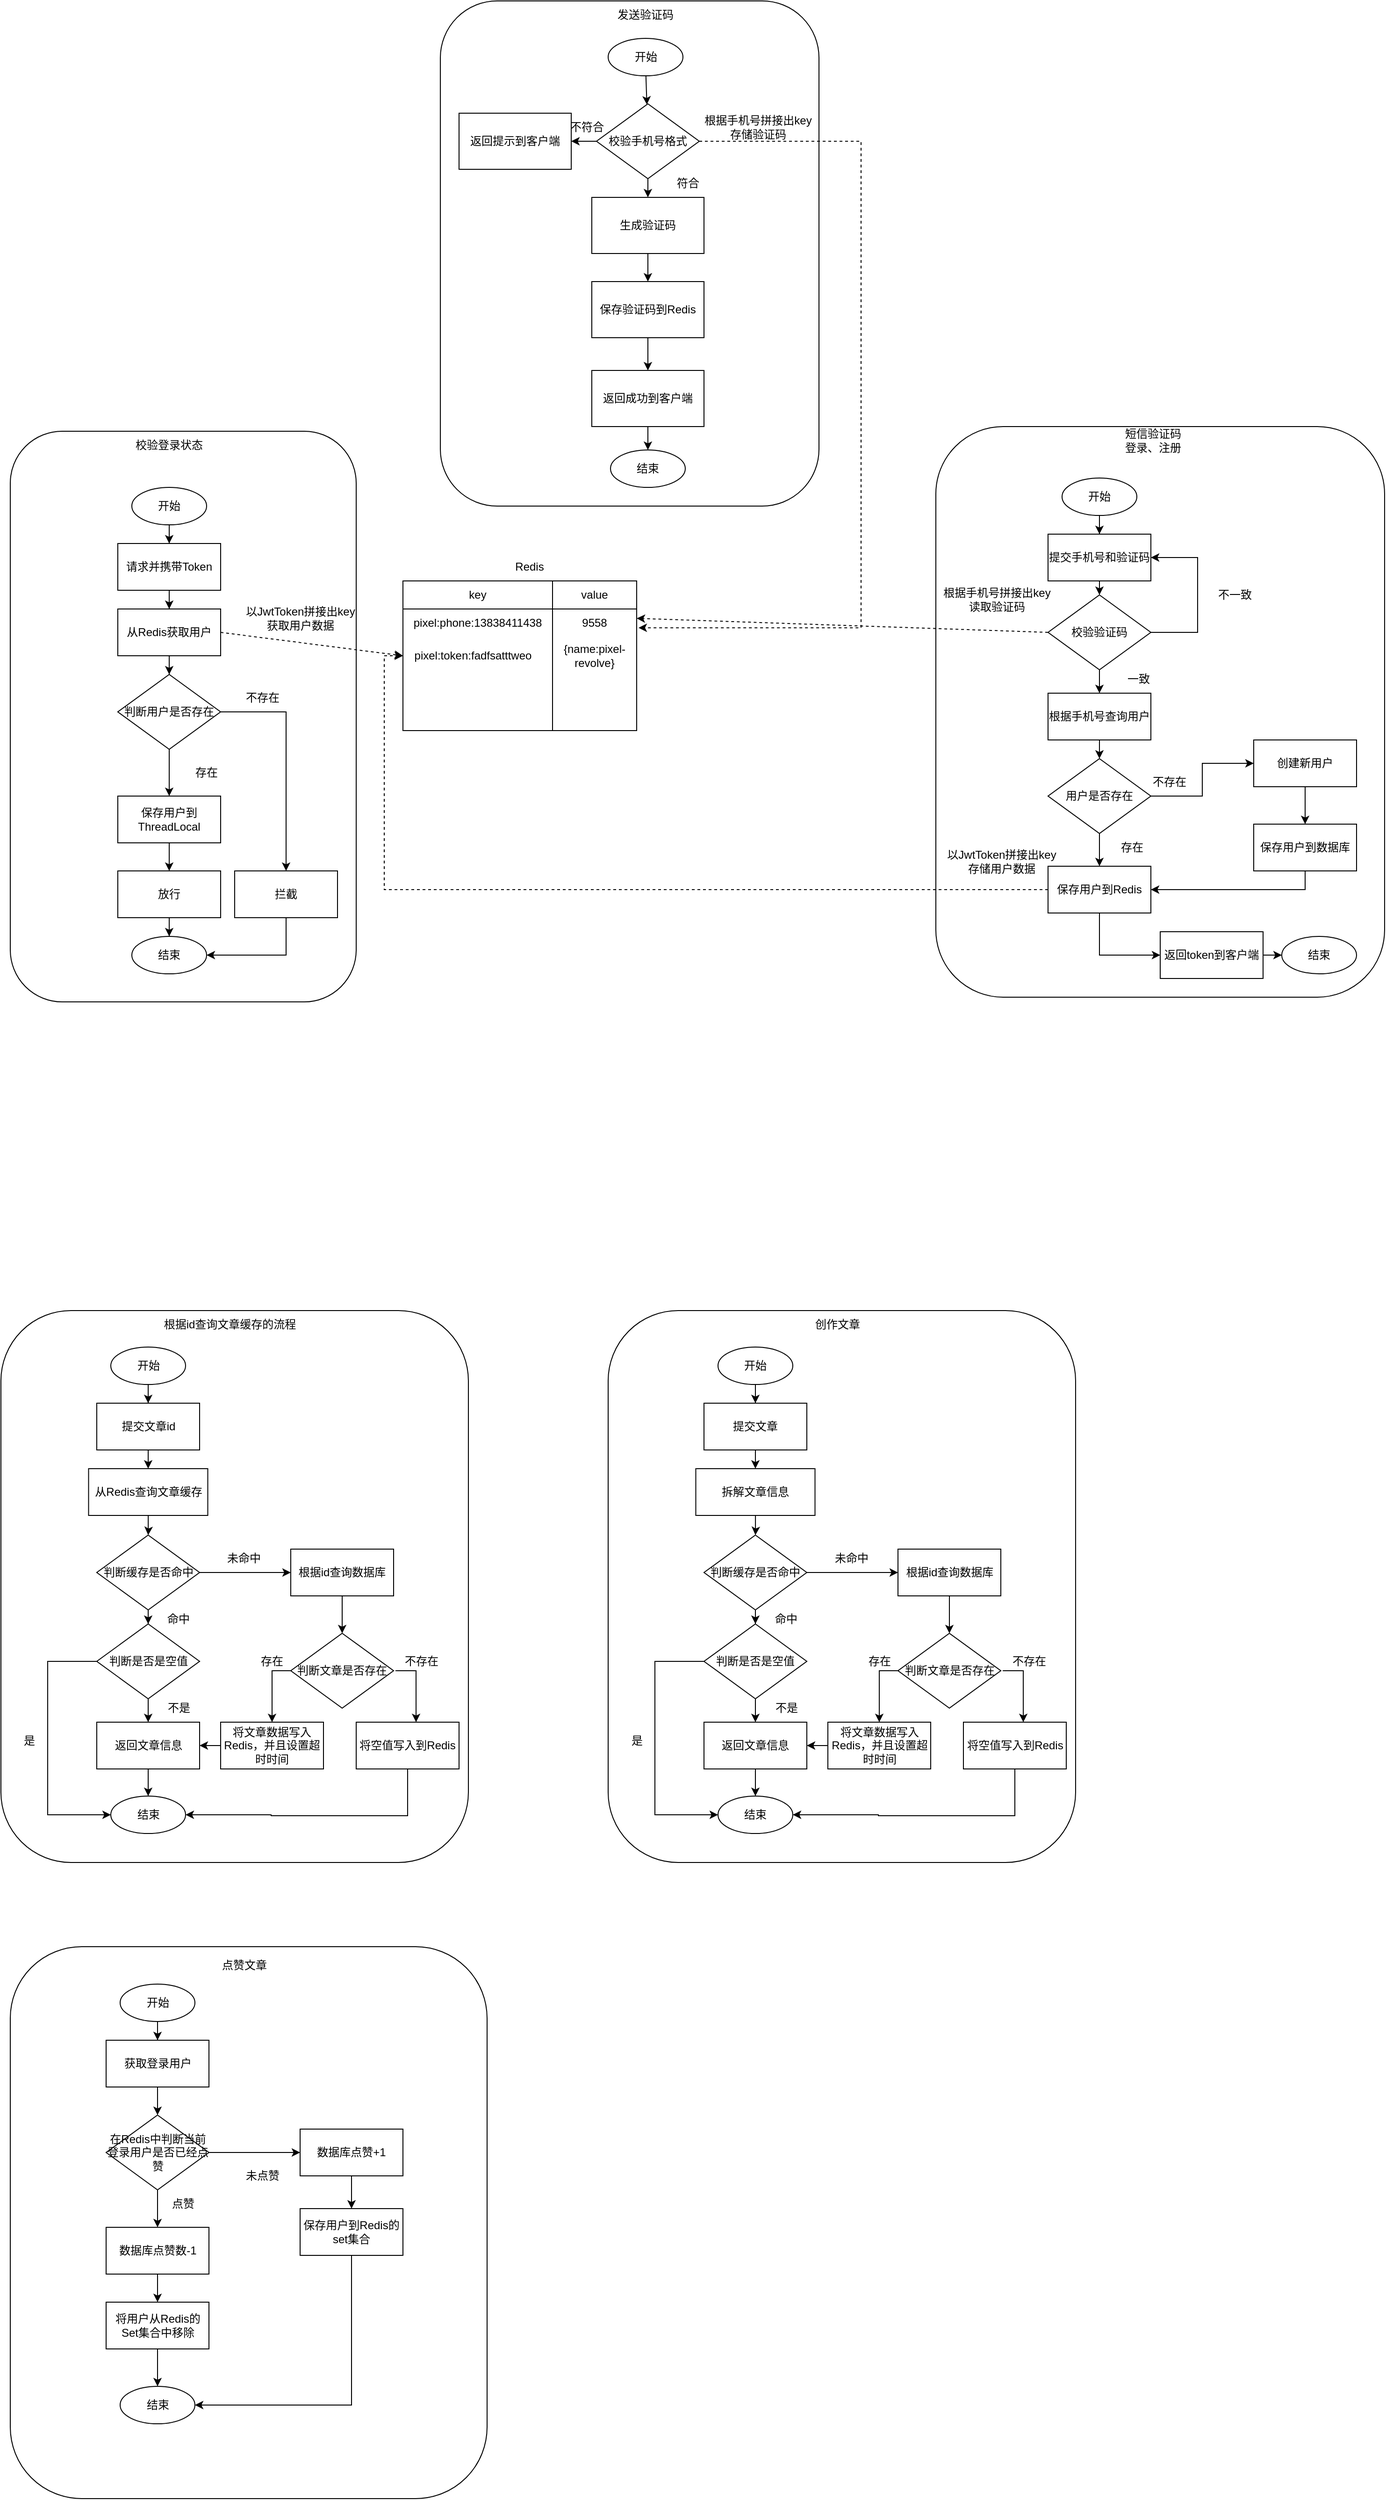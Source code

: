 <mxfile version="18.1.3" type="device"><diagram id="nVhsy2SbT8RxOn98KGPi" name="第 1 页"><mxGraphModel dx="1609" dy="2394" grid="1" gridSize="10" guides="1" tooltips="1" connect="1" arrows="1" fold="1" page="1" pageScale="1" pageWidth="827" pageHeight="1169" math="0" shadow="0"><root><mxCell id="0"/><mxCell id="1" parent="0"/><mxCell id="j9AViTtsNeWLFp3kKmNX-2" value="" style="rounded=1;whiteSpace=wrap;html=1;" parent="1" vertex="1"><mxGeometry x="-100" y="90" width="370" height="610" as="geometry"/></mxCell><mxCell id="j9AViTtsNeWLFp3kKmNX-5" value="" style="edgeStyle=orthogonalEdgeStyle;rounded=0;orthogonalLoop=1;jettySize=auto;html=1;" parent="1" source="j9AViTtsNeWLFp3kKmNX-1" target="j9AViTtsNeWLFp3kKmNX-4" edge="1"><mxGeometry relative="1" as="geometry"/></mxCell><mxCell id="j9AViTtsNeWLFp3kKmNX-1" value="开始" style="ellipse;whiteSpace=wrap;html=1;" parent="1" vertex="1"><mxGeometry x="30" y="150" width="80" height="40" as="geometry"/></mxCell><mxCell id="j9AViTtsNeWLFp3kKmNX-7" value="" style="edgeStyle=orthogonalEdgeStyle;rounded=0;orthogonalLoop=1;jettySize=auto;html=1;" parent="1" source="j9AViTtsNeWLFp3kKmNX-4" target="j9AViTtsNeWLFp3kKmNX-6" edge="1"><mxGeometry relative="1" as="geometry"/></mxCell><mxCell id="j9AViTtsNeWLFp3kKmNX-4" value="请求并携带Token" style="rounded=0;whiteSpace=wrap;html=1;" parent="1" vertex="1"><mxGeometry x="15" y="210" width="110" height="50" as="geometry"/></mxCell><mxCell id="j9AViTtsNeWLFp3kKmNX-9" value="" style="edgeStyle=orthogonalEdgeStyle;rounded=0;orthogonalLoop=1;jettySize=auto;html=1;" parent="1" source="j9AViTtsNeWLFp3kKmNX-6" target="j9AViTtsNeWLFp3kKmNX-8" edge="1"><mxGeometry relative="1" as="geometry"/></mxCell><mxCell id="j9AViTtsNeWLFp3kKmNX-67" style="rounded=0;orthogonalLoop=1;jettySize=auto;html=1;exitX=1;exitY=0.5;exitDx=0;exitDy=0;entryX=0;entryY=0.5;entryDx=0;entryDy=0;dashed=1;" parent="1" source="j9AViTtsNeWLFp3kKmNX-6" target="j9AViTtsNeWLFp3kKmNX-41" edge="1"><mxGeometry relative="1" as="geometry"/></mxCell><mxCell id="j9AViTtsNeWLFp3kKmNX-6" value="从Redis获取用户" style="rounded=0;whiteSpace=wrap;html=1;" parent="1" vertex="1"><mxGeometry x="15" y="280" width="110" height="50" as="geometry"/></mxCell><mxCell id="j9AViTtsNeWLFp3kKmNX-11" value="" style="edgeStyle=orthogonalEdgeStyle;rounded=0;orthogonalLoop=1;jettySize=auto;html=1;" parent="1" source="j9AViTtsNeWLFp3kKmNX-8" target="j9AViTtsNeWLFp3kKmNX-10" edge="1"><mxGeometry relative="1" as="geometry"/></mxCell><mxCell id="j9AViTtsNeWLFp3kKmNX-15" style="edgeStyle=orthogonalEdgeStyle;rounded=0;orthogonalLoop=1;jettySize=auto;html=1;entryX=0.5;entryY=0;entryDx=0;entryDy=0;" parent="1" source="j9AViTtsNeWLFp3kKmNX-8" target="j9AViTtsNeWLFp3kKmNX-14" edge="1"><mxGeometry relative="1" as="geometry"/></mxCell><mxCell id="j9AViTtsNeWLFp3kKmNX-8" value="判断用户是否存在" style="rhombus;whiteSpace=wrap;html=1;" parent="1" vertex="1"><mxGeometry x="15" y="350" width="110" height="80" as="geometry"/></mxCell><mxCell id="j9AViTtsNeWLFp3kKmNX-13" value="" style="edgeStyle=orthogonalEdgeStyle;rounded=0;orthogonalLoop=1;jettySize=auto;html=1;" parent="1" source="j9AViTtsNeWLFp3kKmNX-10" target="j9AViTtsNeWLFp3kKmNX-12" edge="1"><mxGeometry relative="1" as="geometry"/></mxCell><mxCell id="j9AViTtsNeWLFp3kKmNX-10" value="保存用户到ThreadLocal" style="rounded=0;whiteSpace=wrap;html=1;" parent="1" vertex="1"><mxGeometry x="15" y="480" width="110" height="50" as="geometry"/></mxCell><mxCell id="j9AViTtsNeWLFp3kKmNX-20" value="" style="edgeStyle=orthogonalEdgeStyle;rounded=0;orthogonalLoop=1;jettySize=auto;html=1;" parent="1" source="j9AViTtsNeWLFp3kKmNX-12" target="j9AViTtsNeWLFp3kKmNX-19" edge="1"><mxGeometry relative="1" as="geometry"/></mxCell><mxCell id="j9AViTtsNeWLFp3kKmNX-12" value="放行" style="rounded=0;whiteSpace=wrap;html=1;" parent="1" vertex="1"><mxGeometry x="15" y="560" width="110" height="50" as="geometry"/></mxCell><mxCell id="j9AViTtsNeWLFp3kKmNX-21" style="edgeStyle=orthogonalEdgeStyle;rounded=0;orthogonalLoop=1;jettySize=auto;html=1;entryX=1;entryY=0.5;entryDx=0;entryDy=0;exitX=0.5;exitY=1;exitDx=0;exitDy=0;" parent="1" source="j9AViTtsNeWLFp3kKmNX-14" target="j9AViTtsNeWLFp3kKmNX-19" edge="1"><mxGeometry relative="1" as="geometry"/></mxCell><mxCell id="j9AViTtsNeWLFp3kKmNX-14" value="拦截" style="rounded=0;whiteSpace=wrap;html=1;" parent="1" vertex="1"><mxGeometry x="140" y="560" width="110" height="50" as="geometry"/></mxCell><mxCell id="j9AViTtsNeWLFp3kKmNX-17" value="存在" style="text;html=1;strokeColor=none;fillColor=none;align=center;verticalAlign=middle;whiteSpace=wrap;rounded=0;" parent="1" vertex="1"><mxGeometry x="80" y="440" width="60" height="30" as="geometry"/></mxCell><mxCell id="j9AViTtsNeWLFp3kKmNX-18" value="不存在" style="text;html=1;strokeColor=none;fillColor=none;align=center;verticalAlign=middle;whiteSpace=wrap;rounded=0;" parent="1" vertex="1"><mxGeometry x="140" y="360" width="60" height="30" as="geometry"/></mxCell><mxCell id="j9AViTtsNeWLFp3kKmNX-19" value="结束" style="ellipse;whiteSpace=wrap;html=1;" parent="1" vertex="1"><mxGeometry x="30" y="630" width="80" height="40" as="geometry"/></mxCell><mxCell id="j9AViTtsNeWLFp3kKmNX-22" value="校验登录状态" style="text;html=1;strokeColor=none;fillColor=none;align=center;verticalAlign=middle;whiteSpace=wrap;rounded=0;" parent="1" vertex="1"><mxGeometry x="30" y="90" width="80" height="30" as="geometry"/></mxCell><mxCell id="j9AViTtsNeWLFp3kKmNX-23" value="" style="rounded=1;whiteSpace=wrap;html=1;" parent="1" vertex="1"><mxGeometry x="890" y="85" width="480" height="610" as="geometry"/></mxCell><mxCell id="j9AViTtsNeWLFp3kKmNX-24" value="短信验证码登录、注册" style="text;html=1;strokeColor=none;fillColor=none;align=center;verticalAlign=middle;whiteSpace=wrap;rounded=0;" parent="1" vertex="1"><mxGeometry x="1090" y="85" width="65" height="30" as="geometry"/></mxCell><mxCell id="j9AViTtsNeWLFp3kKmNX-27" value="" style="edgeStyle=orthogonalEdgeStyle;rounded=0;orthogonalLoop=1;jettySize=auto;html=1;" parent="1" source="j9AViTtsNeWLFp3kKmNX-25" target="j9AViTtsNeWLFp3kKmNX-26" edge="1"><mxGeometry relative="1" as="geometry"/></mxCell><mxCell id="j9AViTtsNeWLFp3kKmNX-25" value="开始" style="ellipse;whiteSpace=wrap;html=1;" parent="1" vertex="1"><mxGeometry x="1025" y="140" width="80" height="40" as="geometry"/></mxCell><mxCell id="j9AViTtsNeWLFp3kKmNX-29" style="edgeStyle=orthogonalEdgeStyle;rounded=0;orthogonalLoop=1;jettySize=auto;html=1;exitX=0.5;exitY=1;exitDx=0;exitDy=0;entryX=0.5;entryY=0;entryDx=0;entryDy=0;" parent="1" source="j9AViTtsNeWLFp3kKmNX-26" target="j9AViTtsNeWLFp3kKmNX-28" edge="1"><mxGeometry relative="1" as="geometry"/></mxCell><mxCell id="j9AViTtsNeWLFp3kKmNX-26" value="提交手机号和验证码" style="rounded=0;whiteSpace=wrap;html=1;" parent="1" vertex="1"><mxGeometry x="1010" y="200" width="110" height="50" as="geometry"/></mxCell><mxCell id="j9AViTtsNeWLFp3kKmNX-30" style="edgeStyle=orthogonalEdgeStyle;rounded=0;orthogonalLoop=1;jettySize=auto;html=1;exitX=1;exitY=0.5;exitDx=0;exitDy=0;entryX=1;entryY=0.5;entryDx=0;entryDy=0;" parent="1" source="j9AViTtsNeWLFp3kKmNX-28" target="j9AViTtsNeWLFp3kKmNX-26" edge="1"><mxGeometry relative="1" as="geometry"><Array as="points"><mxPoint x="1170" y="305"/><mxPoint x="1170" y="225"/></Array></mxGeometry></mxCell><mxCell id="j9AViTtsNeWLFp3kKmNX-36" value="" style="edgeStyle=orthogonalEdgeStyle;rounded=0;orthogonalLoop=1;jettySize=auto;html=1;" parent="1" source="j9AViTtsNeWLFp3kKmNX-28" target="j9AViTtsNeWLFp3kKmNX-35" edge="1"><mxGeometry relative="1" as="geometry"/></mxCell><mxCell id="j9AViTtsNeWLFp3kKmNX-44" style="rounded=0;orthogonalLoop=1;jettySize=auto;html=1;exitX=0;exitY=0.5;exitDx=0;exitDy=0;entryX=1;entryY=0.25;entryDx=0;entryDy=0;dashed=1;" parent="1" source="j9AViTtsNeWLFp3kKmNX-28" target="j9AViTtsNeWLFp3kKmNX-34" edge="1"><mxGeometry relative="1" as="geometry"><mxPoint x="880" y="290" as="targetPoint"/></mxGeometry></mxCell><mxCell id="j9AViTtsNeWLFp3kKmNX-28" value="校验验证码" style="rhombus;whiteSpace=wrap;html=1;" parent="1" vertex="1"><mxGeometry x="1010" y="265" width="110" height="80" as="geometry"/></mxCell><mxCell id="j9AViTtsNeWLFp3kKmNX-31" value="不一致" style="text;html=1;strokeColor=none;fillColor=none;align=center;verticalAlign=middle;whiteSpace=wrap;rounded=0;" parent="1" vertex="1"><mxGeometry x="1180" y="250" width="60" height="30" as="geometry"/></mxCell><mxCell id="j9AViTtsNeWLFp3kKmNX-33" value="Redis" style="text;html=1;align=center;verticalAlign=middle;resizable=0;points=[];autosize=1;strokeColor=none;fillColor=none;" parent="1" vertex="1"><mxGeometry x="430" y="220" width="50" height="30" as="geometry"/></mxCell><mxCell id="j9AViTtsNeWLFp3kKmNX-34" value="" style="rounded=0;whiteSpace=wrap;html=1;" parent="1" vertex="1"><mxGeometry x="320" y="250" width="250" height="160" as="geometry"/></mxCell><mxCell id="j9AViTtsNeWLFp3kKmNX-48" value="" style="edgeStyle=none;rounded=0;orthogonalLoop=1;jettySize=auto;html=1;" parent="1" source="j9AViTtsNeWLFp3kKmNX-35" target="j9AViTtsNeWLFp3kKmNX-47" edge="1"><mxGeometry relative="1" as="geometry"/></mxCell><mxCell id="j9AViTtsNeWLFp3kKmNX-35" value="根据手机号查询用户" style="rounded=0;whiteSpace=wrap;html=1;" parent="1" vertex="1"><mxGeometry x="1010" y="370" width="110" height="50" as="geometry"/></mxCell><mxCell id="j9AViTtsNeWLFp3kKmNX-37" value="key" style="rounded=0;whiteSpace=wrap;html=1;" parent="1" vertex="1"><mxGeometry x="320" y="250" width="160" height="30" as="geometry"/></mxCell><mxCell id="j9AViTtsNeWLFp3kKmNX-38" value="value" style="rounded=0;whiteSpace=wrap;html=1;" parent="1" vertex="1"><mxGeometry x="480" y="250" width="90" height="30" as="geometry"/></mxCell><mxCell id="j9AViTtsNeWLFp3kKmNX-39" value="" style="rounded=0;whiteSpace=wrap;html=1;" parent="1" vertex="1"><mxGeometry x="320" y="280" width="160" height="130" as="geometry"/></mxCell><mxCell id="j9AViTtsNeWLFp3kKmNX-40" value="pixel:phone:13838411438" style="text;html=1;strokeColor=none;fillColor=none;align=center;verticalAlign=middle;whiteSpace=wrap;rounded=0;" parent="1" vertex="1"><mxGeometry x="325" y="280" width="150" height="30" as="geometry"/></mxCell><mxCell id="j9AViTtsNeWLFp3kKmNX-41" value="pixel:token:fadfsatttweo" style="text;html=1;strokeColor=none;fillColor=none;align=center;verticalAlign=middle;whiteSpace=wrap;rounded=0;" parent="1" vertex="1"><mxGeometry x="320" y="315" width="150" height="30" as="geometry"/></mxCell><mxCell id="j9AViTtsNeWLFp3kKmNX-42" value="9558" style="text;html=1;strokeColor=none;fillColor=none;align=center;verticalAlign=middle;whiteSpace=wrap;rounded=0;" parent="1" vertex="1"><mxGeometry x="490" y="280" width="70" height="30" as="geometry"/></mxCell><mxCell id="j9AViTtsNeWLFp3kKmNX-43" value="{name:pixel-revolve}" style="text;html=1;strokeColor=none;fillColor=none;align=center;verticalAlign=middle;whiteSpace=wrap;rounded=0;" parent="1" vertex="1"><mxGeometry x="490" y="315" width="70" height="30" as="geometry"/></mxCell><mxCell id="j9AViTtsNeWLFp3kKmNX-45" value="根据手机号拼接出key&lt;br&gt;读取验证码" style="text;html=1;align=center;verticalAlign=middle;resizable=0;points=[];autosize=1;strokeColor=none;fillColor=none;" parent="1" vertex="1"><mxGeometry x="885" y="250" width="140" height="40" as="geometry"/></mxCell><mxCell id="j9AViTtsNeWLFp3kKmNX-46" value="一致" style="text;html=1;strokeColor=none;fillColor=none;align=center;verticalAlign=middle;whiteSpace=wrap;rounded=0;" parent="1" vertex="1"><mxGeometry x="1077" y="340" width="60" height="30" as="geometry"/></mxCell><mxCell id="j9AViTtsNeWLFp3kKmNX-53" value="" style="edgeStyle=none;rounded=0;orthogonalLoop=1;jettySize=auto;html=1;" parent="1" source="j9AViTtsNeWLFp3kKmNX-47" target="j9AViTtsNeWLFp3kKmNX-52" edge="1"><mxGeometry relative="1" as="geometry"/></mxCell><mxCell id="j9AViTtsNeWLFp3kKmNX-55" style="edgeStyle=orthogonalEdgeStyle;rounded=0;orthogonalLoop=1;jettySize=auto;html=1;exitX=1;exitY=0.5;exitDx=0;exitDy=0;entryX=0;entryY=0.5;entryDx=0;entryDy=0;" parent="1" source="j9AViTtsNeWLFp3kKmNX-47" target="j9AViTtsNeWLFp3kKmNX-54" edge="1"><mxGeometry relative="1" as="geometry"/></mxCell><mxCell id="j9AViTtsNeWLFp3kKmNX-47" value="用户是否存在" style="rhombus;whiteSpace=wrap;html=1;" parent="1" vertex="1"><mxGeometry x="1010" y="440" width="110" height="80" as="geometry"/></mxCell><mxCell id="j9AViTtsNeWLFp3kKmNX-61" style="edgeStyle=orthogonalEdgeStyle;rounded=0;orthogonalLoop=1;jettySize=auto;html=1;exitX=0;exitY=0.5;exitDx=0;exitDy=0;entryX=0;entryY=0.5;entryDx=0;entryDy=0;dashed=1;" parent="1" source="j9AViTtsNeWLFp3kKmNX-52" target="j9AViTtsNeWLFp3kKmNX-41" edge="1"><mxGeometry relative="1" as="geometry"/></mxCell><mxCell id="j9AViTtsNeWLFp3kKmNX-64" style="edgeStyle=orthogonalEdgeStyle;rounded=0;orthogonalLoop=1;jettySize=auto;html=1;exitX=0.5;exitY=1;exitDx=0;exitDy=0;entryX=0;entryY=0.5;entryDx=0;entryDy=0;" parent="1" source="j9AViTtsNeWLFp3kKmNX-52" target="j9AViTtsNeWLFp3kKmNX-63" edge="1"><mxGeometry relative="1" as="geometry"/></mxCell><mxCell id="j9AViTtsNeWLFp3kKmNX-52" value="保存用户到Redis" style="rounded=0;whiteSpace=wrap;html=1;" parent="1" vertex="1"><mxGeometry x="1010" y="555" width="110" height="50" as="geometry"/></mxCell><mxCell id="j9AViTtsNeWLFp3kKmNX-58" value="" style="edgeStyle=orthogonalEdgeStyle;rounded=0;orthogonalLoop=1;jettySize=auto;html=1;" parent="1" source="j9AViTtsNeWLFp3kKmNX-54" target="j9AViTtsNeWLFp3kKmNX-57" edge="1"><mxGeometry relative="1" as="geometry"/></mxCell><mxCell id="j9AViTtsNeWLFp3kKmNX-54" value="创建新用户" style="rounded=0;whiteSpace=wrap;html=1;" parent="1" vertex="1"><mxGeometry x="1230" y="420" width="110" height="50" as="geometry"/></mxCell><mxCell id="j9AViTtsNeWLFp3kKmNX-56" value="不存在" style="text;html=1;strokeColor=none;fillColor=none;align=center;verticalAlign=middle;whiteSpace=wrap;rounded=0;" parent="1" vertex="1"><mxGeometry x="1110" y="450" width="60" height="30" as="geometry"/></mxCell><mxCell id="j9AViTtsNeWLFp3kKmNX-59" style="edgeStyle=orthogonalEdgeStyle;rounded=0;orthogonalLoop=1;jettySize=auto;html=1;exitX=0.5;exitY=1;exitDx=0;exitDy=0;entryX=1;entryY=0.5;entryDx=0;entryDy=0;" parent="1" source="j9AViTtsNeWLFp3kKmNX-57" target="j9AViTtsNeWLFp3kKmNX-52" edge="1"><mxGeometry relative="1" as="geometry"><Array as="points"><mxPoint x="1285" y="580"/><mxPoint x="1120" y="580"/></Array></mxGeometry></mxCell><mxCell id="j9AViTtsNeWLFp3kKmNX-57" value="保存用户到数据库" style="rounded=0;whiteSpace=wrap;html=1;" parent="1" vertex="1"><mxGeometry x="1230" y="510" width="110" height="50" as="geometry"/></mxCell><mxCell id="j9AViTtsNeWLFp3kKmNX-60" value="存在" style="text;html=1;strokeColor=none;fillColor=none;align=center;verticalAlign=middle;whiteSpace=wrap;rounded=0;" parent="1" vertex="1"><mxGeometry x="1070" y="520" width="60" height="30" as="geometry"/></mxCell><mxCell id="j9AViTtsNeWLFp3kKmNX-62" value="以JwtToken拼接出key&lt;br&gt;存储用户数据" style="text;html=1;align=center;verticalAlign=middle;resizable=0;points=[];autosize=1;strokeColor=none;fillColor=none;" parent="1" vertex="1"><mxGeometry x="890" y="530" width="140" height="40" as="geometry"/></mxCell><mxCell id="j9AViTtsNeWLFp3kKmNX-66" value="" style="edgeStyle=orthogonalEdgeStyle;rounded=0;orthogonalLoop=1;jettySize=auto;html=1;" parent="1" source="j9AViTtsNeWLFp3kKmNX-63" target="j9AViTtsNeWLFp3kKmNX-65" edge="1"><mxGeometry relative="1" as="geometry"/></mxCell><mxCell id="j9AViTtsNeWLFp3kKmNX-63" value="返回token到客户端" style="rounded=0;whiteSpace=wrap;html=1;" parent="1" vertex="1"><mxGeometry x="1130" y="625" width="110" height="50" as="geometry"/></mxCell><mxCell id="j9AViTtsNeWLFp3kKmNX-65" value="结束" style="ellipse;whiteSpace=wrap;html=1;" parent="1" vertex="1"><mxGeometry x="1260" y="630" width="80" height="40" as="geometry"/></mxCell><mxCell id="j9AViTtsNeWLFp3kKmNX-68" value="以JwtToken拼接出key&lt;br&gt;获取用户数据" style="text;html=1;align=center;verticalAlign=middle;resizable=0;points=[];autosize=1;strokeColor=none;fillColor=none;" parent="1" vertex="1"><mxGeometry x="140" y="270" width="140" height="40" as="geometry"/></mxCell><mxCell id="j9AViTtsNeWLFp3kKmNX-69" value="" style="rounded=1;whiteSpace=wrap;html=1;" parent="1" vertex="1"><mxGeometry x="360" y="-370" width="405" height="540" as="geometry"/></mxCell><mxCell id="j9AViTtsNeWLFp3kKmNX-70" value="发送验证码" style="text;html=1;strokeColor=none;fillColor=none;align=center;verticalAlign=middle;whiteSpace=wrap;rounded=0;" parent="1" vertex="1"><mxGeometry x="547" y="-370" width="65" height="30" as="geometry"/></mxCell><mxCell id="j9AViTtsNeWLFp3kKmNX-75" value="" style="edgeStyle=none;rounded=0;orthogonalLoop=1;jettySize=auto;html=1;" parent="1" source="j9AViTtsNeWLFp3kKmNX-71" target="j9AViTtsNeWLFp3kKmNX-73" edge="1"><mxGeometry relative="1" as="geometry"/></mxCell><mxCell id="j9AViTtsNeWLFp3kKmNX-71" value="开始" style="ellipse;whiteSpace=wrap;html=1;" parent="1" vertex="1"><mxGeometry x="539.5" y="-330" width="80" height="40" as="geometry"/></mxCell><mxCell id="j9AViTtsNeWLFp3kKmNX-77" value="" style="edgeStyle=none;rounded=0;orthogonalLoop=1;jettySize=auto;html=1;" parent="1" source="j9AViTtsNeWLFp3kKmNX-73" target="j9AViTtsNeWLFp3kKmNX-76" edge="1"><mxGeometry relative="1" as="geometry"/></mxCell><mxCell id="j9AViTtsNeWLFp3kKmNX-81" style="edgeStyle=orthogonalEdgeStyle;rounded=0;orthogonalLoop=1;jettySize=auto;html=1;exitX=1;exitY=0.5;exitDx=0;exitDy=0;entryX=1.008;entryY=0.313;entryDx=0;entryDy=0;entryPerimeter=0;dashed=1;" parent="1" source="j9AViTtsNeWLFp3kKmNX-73" target="j9AViTtsNeWLFp3kKmNX-34" edge="1"><mxGeometry relative="1" as="geometry"><Array as="points"><mxPoint x="810" y="-220"/><mxPoint x="810" y="300"/></Array></mxGeometry></mxCell><mxCell id="j9AViTtsNeWLFp3kKmNX-86" style="edgeStyle=orthogonalEdgeStyle;rounded=0;orthogonalLoop=1;jettySize=auto;html=1;exitX=0;exitY=0.5;exitDx=0;exitDy=0;entryX=1;entryY=0.5;entryDx=0;entryDy=0;" parent="1" source="j9AViTtsNeWLFp3kKmNX-73" target="j9AViTtsNeWLFp3kKmNX-85" edge="1"><mxGeometry relative="1" as="geometry"/></mxCell><mxCell id="j9AViTtsNeWLFp3kKmNX-73" value="校验手机号格式" style="rhombus;whiteSpace=wrap;html=1;" parent="1" vertex="1"><mxGeometry x="527" y="-260" width="110" height="80" as="geometry"/></mxCell><mxCell id="j9AViTtsNeWLFp3kKmNX-79" value="" style="edgeStyle=none;rounded=0;orthogonalLoop=1;jettySize=auto;html=1;" parent="1" source="j9AViTtsNeWLFp3kKmNX-76" target="j9AViTtsNeWLFp3kKmNX-78" edge="1"><mxGeometry relative="1" as="geometry"/></mxCell><mxCell id="j9AViTtsNeWLFp3kKmNX-76" value="生成验证码" style="rounded=0;whiteSpace=wrap;html=1;" parent="1" vertex="1"><mxGeometry x="522" y="-160" width="120" height="60" as="geometry"/></mxCell><mxCell id="j9AViTtsNeWLFp3kKmNX-89" value="" style="edgeStyle=orthogonalEdgeStyle;rounded=0;orthogonalLoop=1;jettySize=auto;html=1;" parent="1" source="j9AViTtsNeWLFp3kKmNX-78" target="j9AViTtsNeWLFp3kKmNX-88" edge="1"><mxGeometry relative="1" as="geometry"/></mxCell><mxCell id="j9AViTtsNeWLFp3kKmNX-78" value="保存验证码到Redis" style="rounded=0;whiteSpace=wrap;html=1;" parent="1" vertex="1"><mxGeometry x="522" y="-70" width="120" height="60" as="geometry"/></mxCell><mxCell id="j9AViTtsNeWLFp3kKmNX-80" value="符合" style="text;html=1;strokeColor=none;fillColor=none;align=center;verticalAlign=middle;whiteSpace=wrap;rounded=0;" parent="1" vertex="1"><mxGeometry x="595" y="-190" width="60" height="30" as="geometry"/></mxCell><mxCell id="j9AViTtsNeWLFp3kKmNX-82" value="根据手机号拼接出key存储验证码" style="text;html=1;strokeColor=none;fillColor=none;align=center;verticalAlign=middle;whiteSpace=wrap;rounded=0;" parent="1" vertex="1"><mxGeometry x="640" y="-250" width="120" height="30" as="geometry"/></mxCell><mxCell id="j9AViTtsNeWLFp3kKmNX-85" value="返回提示到客户端" style="rounded=0;whiteSpace=wrap;html=1;" parent="1" vertex="1"><mxGeometry x="380" y="-250" width="120" height="60" as="geometry"/></mxCell><mxCell id="j9AViTtsNeWLFp3kKmNX-87" value="不符合" style="text;html=1;strokeColor=none;fillColor=none;align=center;verticalAlign=middle;whiteSpace=wrap;rounded=0;" parent="1" vertex="1"><mxGeometry x="487" y="-250" width="60" height="30" as="geometry"/></mxCell><mxCell id="j9AViTtsNeWLFp3kKmNX-91" value="" style="edgeStyle=orthogonalEdgeStyle;rounded=0;orthogonalLoop=1;jettySize=auto;html=1;" parent="1" source="j9AViTtsNeWLFp3kKmNX-88" target="j9AViTtsNeWLFp3kKmNX-90" edge="1"><mxGeometry relative="1" as="geometry"/></mxCell><mxCell id="j9AViTtsNeWLFp3kKmNX-88" value="返回成功到客户端" style="rounded=0;whiteSpace=wrap;html=1;" parent="1" vertex="1"><mxGeometry x="522" y="25" width="120" height="60" as="geometry"/></mxCell><mxCell id="j9AViTtsNeWLFp3kKmNX-90" value="结束" style="ellipse;whiteSpace=wrap;html=1;" parent="1" vertex="1"><mxGeometry x="542" y="110" width="80" height="40" as="geometry"/></mxCell><mxCell id="ISNjMWJoQyWhPjFSPIuz-1" value="" style="rounded=1;whiteSpace=wrap;html=1;" parent="1" vertex="1"><mxGeometry x="-110" y="1030" width="500" height="590" as="geometry"/></mxCell><mxCell id="ISNjMWJoQyWhPjFSPIuz-3" value="根据id查询文章缓存的流程" style="text;html=1;strokeColor=none;fillColor=none;align=center;verticalAlign=middle;whiteSpace=wrap;rounded=0;" parent="1" vertex="1"><mxGeometry x="60" y="1030" width="150" height="30" as="geometry"/></mxCell><mxCell id="ISNjMWJoQyWhPjFSPIuz-5" value="" style="edgeStyle=orthogonalEdgeStyle;rounded=0;orthogonalLoop=1;jettySize=auto;html=1;" parent="1" source="ISNjMWJoQyWhPjFSPIuz-6" target="ISNjMWJoQyWhPjFSPIuz-8" edge="1"><mxGeometry relative="1" as="geometry"/></mxCell><mxCell id="ISNjMWJoQyWhPjFSPIuz-6" value="开始" style="ellipse;whiteSpace=wrap;html=1;" parent="1" vertex="1"><mxGeometry x="7.5" y="1069" width="80" height="40" as="geometry"/></mxCell><mxCell id="ISNjMWJoQyWhPjFSPIuz-7" value="" style="edgeStyle=orthogonalEdgeStyle;rounded=0;orthogonalLoop=1;jettySize=auto;html=1;" parent="1" source="ISNjMWJoQyWhPjFSPIuz-8" target="ISNjMWJoQyWhPjFSPIuz-10" edge="1"><mxGeometry relative="1" as="geometry"/></mxCell><mxCell id="ISNjMWJoQyWhPjFSPIuz-8" value="提交文章id" style="rounded=0;whiteSpace=wrap;html=1;" parent="1" vertex="1"><mxGeometry x="-7.5" y="1129" width="110" height="50" as="geometry"/></mxCell><mxCell id="ISNjMWJoQyWhPjFSPIuz-9" value="" style="edgeStyle=orthogonalEdgeStyle;rounded=0;orthogonalLoop=1;jettySize=auto;html=1;" parent="1" source="ISNjMWJoQyWhPjFSPIuz-10" target="ISNjMWJoQyWhPjFSPIuz-13" edge="1"><mxGeometry relative="1" as="geometry"/></mxCell><mxCell id="ISNjMWJoQyWhPjFSPIuz-10" value="从Redis查询文章缓存" style="rounded=0;whiteSpace=wrap;html=1;" parent="1" vertex="1"><mxGeometry x="-16.25" y="1199" width="127.5" height="50" as="geometry"/></mxCell><mxCell id="ISNjMWJoQyWhPjFSPIuz-23" value="" style="edgeStyle=orthogonalEdgeStyle;rounded=0;orthogonalLoop=1;jettySize=auto;html=1;entryX=0;entryY=0.5;entryDx=0;entryDy=0;" parent="1" source="ISNjMWJoQyWhPjFSPIuz-13" target="ISNjMWJoQyWhPjFSPIuz-19" edge="1"><mxGeometry relative="1" as="geometry"/></mxCell><mxCell id="ISNjMWJoQyWhPjFSPIuz-47" value="" style="edgeStyle=orthogonalEdgeStyle;rounded=0;orthogonalLoop=1;jettySize=auto;html=1;" parent="1" source="ISNjMWJoQyWhPjFSPIuz-13" target="ISNjMWJoQyWhPjFSPIuz-45" edge="1"><mxGeometry relative="1" as="geometry"/></mxCell><mxCell id="ISNjMWJoQyWhPjFSPIuz-13" value="判断缓存是否命中" style="rhombus;whiteSpace=wrap;html=1;" parent="1" vertex="1"><mxGeometry x="-7.5" y="1270" width="110" height="80" as="geometry"/></mxCell><mxCell id="ISNjMWJoQyWhPjFSPIuz-24" value="" style="edgeStyle=orthogonalEdgeStyle;rounded=0;orthogonalLoop=1;jettySize=auto;html=1;" parent="1" source="ISNjMWJoQyWhPjFSPIuz-15" target="ISNjMWJoQyWhPjFSPIuz-22" edge="1"><mxGeometry relative="1" as="geometry"/></mxCell><mxCell id="ISNjMWJoQyWhPjFSPIuz-15" value="返回文章信息" style="rounded=0;whiteSpace=wrap;html=1;" parent="1" vertex="1"><mxGeometry x="-7.5" y="1470" width="110" height="50" as="geometry"/></mxCell><mxCell id="ISNjMWJoQyWhPjFSPIuz-26" value="" style="edgeStyle=orthogonalEdgeStyle;rounded=0;orthogonalLoop=1;jettySize=auto;html=1;" parent="1" source="ISNjMWJoQyWhPjFSPIuz-19" target="ISNjMWJoQyWhPjFSPIuz-25" edge="1"><mxGeometry relative="1" as="geometry"/></mxCell><mxCell id="ISNjMWJoQyWhPjFSPIuz-19" value="根据id查询数据库" style="rounded=0;whiteSpace=wrap;html=1;" parent="1" vertex="1"><mxGeometry x="200" y="1285" width="110" height="50" as="geometry"/></mxCell><mxCell id="ISNjMWJoQyWhPjFSPIuz-20" value="命中" style="text;html=1;strokeColor=none;fillColor=none;align=center;verticalAlign=middle;whiteSpace=wrap;rounded=0;" parent="1" vertex="1"><mxGeometry x="50" y="1345" width="60" height="30" as="geometry"/></mxCell><mxCell id="ISNjMWJoQyWhPjFSPIuz-21" value="未命中" style="text;html=1;strokeColor=none;fillColor=none;align=center;verticalAlign=middle;whiteSpace=wrap;rounded=0;" parent="1" vertex="1"><mxGeometry x="120" y="1280" width="60" height="30" as="geometry"/></mxCell><mxCell id="ISNjMWJoQyWhPjFSPIuz-22" value="结束" style="ellipse;whiteSpace=wrap;html=1;" parent="1" vertex="1"><mxGeometry x="7.5" y="1549" width="80" height="40" as="geometry"/></mxCell><mxCell id="ISNjMWJoQyWhPjFSPIuz-31" style="edgeStyle=orthogonalEdgeStyle;rounded=0;orthogonalLoop=1;jettySize=auto;html=1;exitX=0;exitY=0.5;exitDx=0;exitDy=0;" parent="1" source="ISNjMWJoQyWhPjFSPIuz-25" target="ISNjMWJoQyWhPjFSPIuz-29" edge="1"><mxGeometry relative="1" as="geometry"><Array as="points"><mxPoint x="180" y="1415"/></Array></mxGeometry></mxCell><mxCell id="ISNjMWJoQyWhPjFSPIuz-25" value="判断文章是否存在" style="rhombus;whiteSpace=wrap;html=1;" parent="1" vertex="1"><mxGeometry x="200" y="1375" width="110" height="80" as="geometry"/></mxCell><mxCell id="ISNjMWJoQyWhPjFSPIuz-32" style="edgeStyle=orthogonalEdgeStyle;rounded=0;orthogonalLoop=1;jettySize=auto;html=1;exitX=0;exitY=0.5;exitDx=0;exitDy=0;entryX=1;entryY=0.5;entryDx=0;entryDy=0;" parent="1" source="ISNjMWJoQyWhPjFSPIuz-29" target="ISNjMWJoQyWhPjFSPIuz-15" edge="1"><mxGeometry relative="1" as="geometry"/></mxCell><mxCell id="ISNjMWJoQyWhPjFSPIuz-29" value="将文章数据写入Redis，并且设置超时时间" style="rounded=0;whiteSpace=wrap;html=1;" parent="1" vertex="1"><mxGeometry x="125" y="1470" width="110" height="50" as="geometry"/></mxCell><mxCell id="ISNjMWJoQyWhPjFSPIuz-33" value="存在" style="text;html=1;strokeColor=none;fillColor=none;align=center;verticalAlign=middle;whiteSpace=wrap;rounded=0;" parent="1" vertex="1"><mxGeometry x="150" y="1390" width="60" height="30" as="geometry"/></mxCell><mxCell id="ISNjMWJoQyWhPjFSPIuz-44" style="edgeStyle=orthogonalEdgeStyle;rounded=0;orthogonalLoop=1;jettySize=auto;html=1;entryX=1;entryY=0.5;entryDx=0;entryDy=0;" parent="1" source="ISNjMWJoQyWhPjFSPIuz-35" target="ISNjMWJoQyWhPjFSPIuz-22" edge="1"><mxGeometry relative="1" as="geometry"><Array as="points"><mxPoint x="325" y="1570"/><mxPoint x="179" y="1570"/><mxPoint x="179" y="1569"/></Array></mxGeometry></mxCell><mxCell id="ISNjMWJoQyWhPjFSPIuz-35" value="将空值写入到Redis" style="rounded=0;whiteSpace=wrap;html=1;" parent="1" vertex="1"><mxGeometry x="270" y="1470" width="110" height="50" as="geometry"/></mxCell><mxCell id="ISNjMWJoQyWhPjFSPIuz-42" value="" style="endArrow=classic;html=1;rounded=0;exitX=1;exitY=0.5;exitDx=0;exitDy=0;entryX=0.564;entryY=0;entryDx=0;entryDy=0;entryPerimeter=0;" parent="1" edge="1"><mxGeometry width="50" height="50" relative="1" as="geometry"><mxPoint x="312" y="1415" as="sourcePoint"/><mxPoint x="334.04" y="1470" as="targetPoint"/><Array as="points"><mxPoint x="334" y="1415"/></Array></mxGeometry></mxCell><mxCell id="ISNjMWJoQyWhPjFSPIuz-43" value="不存在" style="text;html=1;strokeColor=none;fillColor=none;align=center;verticalAlign=middle;whiteSpace=wrap;rounded=0;" parent="1" vertex="1"><mxGeometry x="310" y="1390" width="60" height="30" as="geometry"/></mxCell><mxCell id="ISNjMWJoQyWhPjFSPIuz-48" style="edgeStyle=orthogonalEdgeStyle;rounded=0;orthogonalLoop=1;jettySize=auto;html=1;exitX=0.5;exitY=1;exitDx=0;exitDy=0;entryX=0.5;entryY=0;entryDx=0;entryDy=0;" parent="1" source="ISNjMWJoQyWhPjFSPIuz-45" target="ISNjMWJoQyWhPjFSPIuz-15" edge="1"><mxGeometry relative="1" as="geometry"/></mxCell><mxCell id="ISNjMWJoQyWhPjFSPIuz-49" style="edgeStyle=orthogonalEdgeStyle;rounded=0;orthogonalLoop=1;jettySize=auto;html=1;exitX=0;exitY=0.5;exitDx=0;exitDy=0;entryX=0;entryY=0.5;entryDx=0;entryDy=0;" parent="1" source="ISNjMWJoQyWhPjFSPIuz-45" target="ISNjMWJoQyWhPjFSPIuz-22" edge="1"><mxGeometry relative="1" as="geometry"><Array as="points"><mxPoint x="-60" y="1405"/><mxPoint x="-60" y="1569"/></Array></mxGeometry></mxCell><mxCell id="ISNjMWJoQyWhPjFSPIuz-45" value="判断是否是空值" style="rhombus;whiteSpace=wrap;html=1;" parent="1" vertex="1"><mxGeometry x="-7.5" y="1365" width="110" height="80" as="geometry"/></mxCell><mxCell id="ISNjMWJoQyWhPjFSPIuz-50" value="是" style="text;html=1;align=center;verticalAlign=middle;resizable=0;points=[];autosize=1;strokeColor=none;fillColor=none;" parent="1" vertex="1"><mxGeometry x="-100" y="1475" width="40" height="30" as="geometry"/></mxCell><mxCell id="ISNjMWJoQyWhPjFSPIuz-51" value="不是" style="text;html=1;align=center;verticalAlign=middle;resizable=0;points=[];autosize=1;strokeColor=none;fillColor=none;" parent="1" vertex="1"><mxGeometry x="55" y="1440" width="50" height="30" as="geometry"/></mxCell><mxCell id="ISNjMWJoQyWhPjFSPIuz-52" value="" style="rounded=1;whiteSpace=wrap;html=1;" parent="1" vertex="1"><mxGeometry x="539.5" y="1030" width="500" height="590" as="geometry"/></mxCell><mxCell id="ISNjMWJoQyWhPjFSPIuz-53" value="创作文章" style="text;html=1;strokeColor=none;fillColor=none;align=center;verticalAlign=middle;whiteSpace=wrap;rounded=0;" parent="1" vertex="1"><mxGeometry x="709.5" y="1030" width="150" height="30" as="geometry"/></mxCell><mxCell id="ISNjMWJoQyWhPjFSPIuz-54" value="" style="edgeStyle=orthogonalEdgeStyle;rounded=0;orthogonalLoop=1;jettySize=auto;html=1;" parent="1" source="ISNjMWJoQyWhPjFSPIuz-55" target="ISNjMWJoQyWhPjFSPIuz-57" edge="1"><mxGeometry relative="1" as="geometry"/></mxCell><mxCell id="ISNjMWJoQyWhPjFSPIuz-55" value="开始" style="ellipse;whiteSpace=wrap;html=1;" parent="1" vertex="1"><mxGeometry x="657" y="1069" width="80" height="40" as="geometry"/></mxCell><mxCell id="ISNjMWJoQyWhPjFSPIuz-56" value="" style="edgeStyle=orthogonalEdgeStyle;rounded=0;orthogonalLoop=1;jettySize=auto;html=1;" parent="1" source="ISNjMWJoQyWhPjFSPIuz-57" target="ISNjMWJoQyWhPjFSPIuz-59" edge="1"><mxGeometry relative="1" as="geometry"/></mxCell><mxCell id="ISNjMWJoQyWhPjFSPIuz-57" value="提交文章" style="rounded=0;whiteSpace=wrap;html=1;" parent="1" vertex="1"><mxGeometry x="642" y="1129" width="110" height="50" as="geometry"/></mxCell><mxCell id="ISNjMWJoQyWhPjFSPIuz-58" value="" style="edgeStyle=orthogonalEdgeStyle;rounded=0;orthogonalLoop=1;jettySize=auto;html=1;" parent="1" source="ISNjMWJoQyWhPjFSPIuz-59" target="ISNjMWJoQyWhPjFSPIuz-62" edge="1"><mxGeometry relative="1" as="geometry"/></mxCell><mxCell id="ISNjMWJoQyWhPjFSPIuz-59" value="拆解文章信息" style="rounded=0;whiteSpace=wrap;html=1;" parent="1" vertex="1"><mxGeometry x="633.25" y="1199" width="127.5" height="50" as="geometry"/></mxCell><mxCell id="ISNjMWJoQyWhPjFSPIuz-60" value="" style="edgeStyle=orthogonalEdgeStyle;rounded=0;orthogonalLoop=1;jettySize=auto;html=1;entryX=0;entryY=0.5;entryDx=0;entryDy=0;" parent="1" source="ISNjMWJoQyWhPjFSPIuz-62" target="ISNjMWJoQyWhPjFSPIuz-66" edge="1"><mxGeometry relative="1" as="geometry"/></mxCell><mxCell id="ISNjMWJoQyWhPjFSPIuz-61" value="" style="edgeStyle=orthogonalEdgeStyle;rounded=0;orthogonalLoop=1;jettySize=auto;html=1;" parent="1" source="ISNjMWJoQyWhPjFSPIuz-62" target="ISNjMWJoQyWhPjFSPIuz-81" edge="1"><mxGeometry relative="1" as="geometry"/></mxCell><mxCell id="ISNjMWJoQyWhPjFSPIuz-62" value="判断缓存是否命中" style="rhombus;whiteSpace=wrap;html=1;" parent="1" vertex="1"><mxGeometry x="642" y="1270" width="110" height="80" as="geometry"/></mxCell><mxCell id="ISNjMWJoQyWhPjFSPIuz-63" value="" style="edgeStyle=orthogonalEdgeStyle;rounded=0;orthogonalLoop=1;jettySize=auto;html=1;" parent="1" source="ISNjMWJoQyWhPjFSPIuz-64" target="ISNjMWJoQyWhPjFSPIuz-69" edge="1"><mxGeometry relative="1" as="geometry"/></mxCell><mxCell id="ISNjMWJoQyWhPjFSPIuz-64" value="返回文章信息" style="rounded=0;whiteSpace=wrap;html=1;" parent="1" vertex="1"><mxGeometry x="642" y="1470" width="110" height="50" as="geometry"/></mxCell><mxCell id="ISNjMWJoQyWhPjFSPIuz-65" value="" style="edgeStyle=orthogonalEdgeStyle;rounded=0;orthogonalLoop=1;jettySize=auto;html=1;" parent="1" source="ISNjMWJoQyWhPjFSPIuz-66" target="ISNjMWJoQyWhPjFSPIuz-71" edge="1"><mxGeometry relative="1" as="geometry"/></mxCell><mxCell id="ISNjMWJoQyWhPjFSPIuz-66" value="根据id查询数据库" style="rounded=0;whiteSpace=wrap;html=1;" parent="1" vertex="1"><mxGeometry x="849.5" y="1285" width="110" height="50" as="geometry"/></mxCell><mxCell id="ISNjMWJoQyWhPjFSPIuz-67" value="命中" style="text;html=1;strokeColor=none;fillColor=none;align=center;verticalAlign=middle;whiteSpace=wrap;rounded=0;" parent="1" vertex="1"><mxGeometry x="699.5" y="1345" width="60" height="30" as="geometry"/></mxCell><mxCell id="ISNjMWJoQyWhPjFSPIuz-68" value="未命中" style="text;html=1;strokeColor=none;fillColor=none;align=center;verticalAlign=middle;whiteSpace=wrap;rounded=0;" parent="1" vertex="1"><mxGeometry x="769.5" y="1280" width="60" height="30" as="geometry"/></mxCell><mxCell id="ISNjMWJoQyWhPjFSPIuz-69" value="结束" style="ellipse;whiteSpace=wrap;html=1;" parent="1" vertex="1"><mxGeometry x="657" y="1549" width="80" height="40" as="geometry"/></mxCell><mxCell id="ISNjMWJoQyWhPjFSPIuz-70" style="edgeStyle=orthogonalEdgeStyle;rounded=0;orthogonalLoop=1;jettySize=auto;html=1;exitX=0;exitY=0.5;exitDx=0;exitDy=0;" parent="1" source="ISNjMWJoQyWhPjFSPIuz-71" target="ISNjMWJoQyWhPjFSPIuz-73" edge="1"><mxGeometry relative="1" as="geometry"><Array as="points"><mxPoint x="829.5" y="1415"/></Array></mxGeometry></mxCell><mxCell id="ISNjMWJoQyWhPjFSPIuz-71" value="判断文章是否存在" style="rhombus;whiteSpace=wrap;html=1;" parent="1" vertex="1"><mxGeometry x="849.5" y="1375" width="110" height="80" as="geometry"/></mxCell><mxCell id="ISNjMWJoQyWhPjFSPIuz-72" style="edgeStyle=orthogonalEdgeStyle;rounded=0;orthogonalLoop=1;jettySize=auto;html=1;exitX=0;exitY=0.5;exitDx=0;exitDy=0;entryX=1;entryY=0.5;entryDx=0;entryDy=0;" parent="1" source="ISNjMWJoQyWhPjFSPIuz-73" target="ISNjMWJoQyWhPjFSPIuz-64" edge="1"><mxGeometry relative="1" as="geometry"/></mxCell><mxCell id="ISNjMWJoQyWhPjFSPIuz-73" value="将文章数据写入Redis，并且设置超时时间" style="rounded=0;whiteSpace=wrap;html=1;" parent="1" vertex="1"><mxGeometry x="774.5" y="1470" width="110" height="50" as="geometry"/></mxCell><mxCell id="ISNjMWJoQyWhPjFSPIuz-74" value="存在" style="text;html=1;strokeColor=none;fillColor=none;align=center;verticalAlign=middle;whiteSpace=wrap;rounded=0;" parent="1" vertex="1"><mxGeometry x="799.5" y="1390" width="60" height="30" as="geometry"/></mxCell><mxCell id="ISNjMWJoQyWhPjFSPIuz-75" style="edgeStyle=orthogonalEdgeStyle;rounded=0;orthogonalLoop=1;jettySize=auto;html=1;entryX=1;entryY=0.5;entryDx=0;entryDy=0;" parent="1" source="ISNjMWJoQyWhPjFSPIuz-76" target="ISNjMWJoQyWhPjFSPIuz-69" edge="1"><mxGeometry relative="1" as="geometry"><Array as="points"><mxPoint x="974.5" y="1570"/><mxPoint x="828.5" y="1570"/><mxPoint x="828.5" y="1569"/></Array></mxGeometry></mxCell><mxCell id="ISNjMWJoQyWhPjFSPIuz-76" value="将空值写入到Redis" style="rounded=0;whiteSpace=wrap;html=1;" parent="1" vertex="1"><mxGeometry x="919.5" y="1470" width="110" height="50" as="geometry"/></mxCell><mxCell id="ISNjMWJoQyWhPjFSPIuz-77" value="" style="endArrow=classic;html=1;rounded=0;exitX=1;exitY=0.5;exitDx=0;exitDy=0;entryX=0.564;entryY=0;entryDx=0;entryDy=0;entryPerimeter=0;" parent="1" edge="1"><mxGeometry width="50" height="50" relative="1" as="geometry"><mxPoint x="961.5" y="1415" as="sourcePoint"/><mxPoint x="983.54" y="1470" as="targetPoint"/><Array as="points"><mxPoint x="983.5" y="1415"/></Array></mxGeometry></mxCell><mxCell id="ISNjMWJoQyWhPjFSPIuz-78" value="不存在" style="text;html=1;strokeColor=none;fillColor=none;align=center;verticalAlign=middle;whiteSpace=wrap;rounded=0;" parent="1" vertex="1"><mxGeometry x="959.5" y="1390" width="60" height="30" as="geometry"/></mxCell><mxCell id="ISNjMWJoQyWhPjFSPIuz-79" style="edgeStyle=orthogonalEdgeStyle;rounded=0;orthogonalLoop=1;jettySize=auto;html=1;exitX=0.5;exitY=1;exitDx=0;exitDy=0;entryX=0.5;entryY=0;entryDx=0;entryDy=0;" parent="1" source="ISNjMWJoQyWhPjFSPIuz-81" target="ISNjMWJoQyWhPjFSPIuz-64" edge="1"><mxGeometry relative="1" as="geometry"/></mxCell><mxCell id="ISNjMWJoQyWhPjFSPIuz-80" style="edgeStyle=orthogonalEdgeStyle;rounded=0;orthogonalLoop=1;jettySize=auto;html=1;exitX=0;exitY=0.5;exitDx=0;exitDy=0;entryX=0;entryY=0.5;entryDx=0;entryDy=0;" parent="1" source="ISNjMWJoQyWhPjFSPIuz-81" target="ISNjMWJoQyWhPjFSPIuz-69" edge="1"><mxGeometry relative="1" as="geometry"><Array as="points"><mxPoint x="589.5" y="1405"/><mxPoint x="589.5" y="1569"/></Array></mxGeometry></mxCell><mxCell id="ISNjMWJoQyWhPjFSPIuz-81" value="判断是否是空值" style="rhombus;whiteSpace=wrap;html=1;" parent="1" vertex="1"><mxGeometry x="642" y="1365" width="110" height="80" as="geometry"/></mxCell><mxCell id="ISNjMWJoQyWhPjFSPIuz-82" value="是" style="text;html=1;align=center;verticalAlign=middle;resizable=0;points=[];autosize=1;strokeColor=none;fillColor=none;" parent="1" vertex="1"><mxGeometry x="549.5" y="1475" width="40" height="30" as="geometry"/></mxCell><mxCell id="ISNjMWJoQyWhPjFSPIuz-83" value="不是" style="text;html=1;align=center;verticalAlign=middle;resizable=0;points=[];autosize=1;strokeColor=none;fillColor=none;" parent="1" vertex="1"><mxGeometry x="704.5" y="1440" width="50" height="30" as="geometry"/></mxCell><mxCell id="6NnTLkHy6AJ3-qytgYR5-2" value="" style="rounded=1;whiteSpace=wrap;html=1;" vertex="1" parent="1"><mxGeometry x="-100" y="1710" width="510" height="590" as="geometry"/></mxCell><mxCell id="6NnTLkHy6AJ3-qytgYR5-3" value="" style="edgeStyle=orthogonalEdgeStyle;rounded=0;orthogonalLoop=1;jettySize=auto;html=1;exitX=0.5;exitY=1;exitDx=0;exitDy=0;" edge="1" parent="1" target="6NnTLkHy6AJ3-qytgYR5-5" source="6NnTLkHy6AJ3-qytgYR5-32"><mxGeometry relative="1" as="geometry"><mxPoint x="57.5" y="1790" as="sourcePoint"/></mxGeometry></mxCell><mxCell id="6NnTLkHy6AJ3-qytgYR5-4" value="" style="edgeStyle=orthogonalEdgeStyle;rounded=0;orthogonalLoop=1;jettySize=auto;html=1;entryX=0.5;entryY=0;entryDx=0;entryDy=0;" edge="1" parent="1" source="6NnTLkHy6AJ3-qytgYR5-5" target="6NnTLkHy6AJ3-qytgYR5-10"><mxGeometry relative="1" as="geometry"><mxPoint x="57.6" y="1880" as="targetPoint"/></mxGeometry></mxCell><mxCell id="6NnTLkHy6AJ3-qytgYR5-5" value="获取登录用户" style="rounded=0;whiteSpace=wrap;html=1;" vertex="1" parent="1"><mxGeometry x="2.5" y="1810" width="110" height="50" as="geometry"/></mxCell><mxCell id="6NnTLkHy6AJ3-qytgYR5-8" value="" style="edgeStyle=orthogonalEdgeStyle;rounded=0;orthogonalLoop=1;jettySize=auto;html=1;entryX=0;entryY=0.5;entryDx=0;entryDy=0;" edge="1" parent="1" source="6NnTLkHy6AJ3-qytgYR5-10" target="6NnTLkHy6AJ3-qytgYR5-36"><mxGeometry relative="1" as="geometry"><mxPoint x="210" y="1930" as="targetPoint"/></mxGeometry></mxCell><mxCell id="6NnTLkHy6AJ3-qytgYR5-40" style="edgeStyle=orthogonalEdgeStyle;rounded=0;orthogonalLoop=1;jettySize=auto;html=1;exitX=0.5;exitY=1;exitDx=0;exitDy=0;" edge="1" parent="1" source="6NnTLkHy6AJ3-qytgYR5-10" target="6NnTLkHy6AJ3-qytgYR5-39"><mxGeometry relative="1" as="geometry"/></mxCell><mxCell id="6NnTLkHy6AJ3-qytgYR5-10" value="在Redis中判断当前登录用户是否已经点赞" style="rhombus;whiteSpace=wrap;html=1;" vertex="1" parent="1"><mxGeometry x="2.5" y="1890" width="110" height="80" as="geometry"/></mxCell><mxCell id="6NnTLkHy6AJ3-qytgYR5-15" value="点赞" style="text;html=1;strokeColor=none;fillColor=none;align=center;verticalAlign=middle;whiteSpace=wrap;rounded=0;" vertex="1" parent="1"><mxGeometry x="55" y="1970" width="60" height="30" as="geometry"/></mxCell><mxCell id="6NnTLkHy6AJ3-qytgYR5-16" value="未点赞" style="text;html=1;strokeColor=none;fillColor=none;align=center;verticalAlign=middle;whiteSpace=wrap;rounded=0;" vertex="1" parent="1"><mxGeometry x="140" y="1940" width="60" height="30" as="geometry"/></mxCell><mxCell id="6NnTLkHy6AJ3-qytgYR5-32" value="开始" style="ellipse;whiteSpace=wrap;html=1;" vertex="1" parent="1"><mxGeometry x="17.5" y="1750" width="80" height="40" as="geometry"/></mxCell><mxCell id="6NnTLkHy6AJ3-qytgYR5-34" value="点赞文章" style="text;html=1;align=center;verticalAlign=middle;resizable=0;points=[];autosize=1;strokeColor=none;fillColor=none;" vertex="1" parent="1"><mxGeometry x="120" y="1720" width="60" height="20" as="geometry"/></mxCell><mxCell id="6NnTLkHy6AJ3-qytgYR5-38" value="" style="edgeStyle=orthogonalEdgeStyle;rounded=0;orthogonalLoop=1;jettySize=auto;html=1;" edge="1" parent="1" source="6NnTLkHy6AJ3-qytgYR5-36" target="6NnTLkHy6AJ3-qytgYR5-37"><mxGeometry relative="1" as="geometry"/></mxCell><mxCell id="6NnTLkHy6AJ3-qytgYR5-36" value="数据库点赞+1" style="rounded=0;whiteSpace=wrap;html=1;" vertex="1" parent="1"><mxGeometry x="210" y="1905" width="110" height="50" as="geometry"/></mxCell><mxCell id="6NnTLkHy6AJ3-qytgYR5-45" style="edgeStyle=orthogonalEdgeStyle;rounded=0;orthogonalLoop=1;jettySize=auto;html=1;exitX=0.5;exitY=1;exitDx=0;exitDy=0;entryX=1;entryY=0.5;entryDx=0;entryDy=0;" edge="1" parent="1" source="6NnTLkHy6AJ3-qytgYR5-37" target="6NnTLkHy6AJ3-qytgYR5-43"><mxGeometry relative="1" as="geometry"/></mxCell><mxCell id="6NnTLkHy6AJ3-qytgYR5-37" value="保存用户到Redis的set集合" style="rounded=0;whiteSpace=wrap;html=1;" vertex="1" parent="1"><mxGeometry x="210" y="1990" width="110" height="50" as="geometry"/></mxCell><mxCell id="6NnTLkHy6AJ3-qytgYR5-42" value="" style="edgeStyle=orthogonalEdgeStyle;rounded=0;orthogonalLoop=1;jettySize=auto;html=1;" edge="1" parent="1" source="6NnTLkHy6AJ3-qytgYR5-39" target="6NnTLkHy6AJ3-qytgYR5-41"><mxGeometry relative="1" as="geometry"/></mxCell><mxCell id="6NnTLkHy6AJ3-qytgYR5-39" value="数据库点赞数-1" style="rounded=0;whiteSpace=wrap;html=1;" vertex="1" parent="1"><mxGeometry x="2.5" y="2010" width="110" height="50" as="geometry"/></mxCell><mxCell id="6NnTLkHy6AJ3-qytgYR5-44" value="" style="edgeStyle=orthogonalEdgeStyle;rounded=0;orthogonalLoop=1;jettySize=auto;html=1;" edge="1" parent="1" source="6NnTLkHy6AJ3-qytgYR5-41" target="6NnTLkHy6AJ3-qytgYR5-43"><mxGeometry relative="1" as="geometry"/></mxCell><mxCell id="6NnTLkHy6AJ3-qytgYR5-41" value="将用户从Redis的Set集合中移除" style="rounded=0;whiteSpace=wrap;html=1;" vertex="1" parent="1"><mxGeometry x="2.5" y="2090" width="110" height="50" as="geometry"/></mxCell><mxCell id="6NnTLkHy6AJ3-qytgYR5-43" value="结束" style="ellipse;whiteSpace=wrap;html=1;" vertex="1" parent="1"><mxGeometry x="17.5" y="2180" width="80" height="40" as="geometry"/></mxCell></root></mxGraphModel></diagram></mxfile>